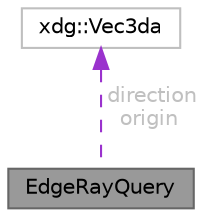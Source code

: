 digraph "EdgeRayQuery"
{
 // LATEX_PDF_SIZE
  bgcolor="transparent";
  edge [fontname=Helvetica,fontsize=10,labelfontname=Helvetica,labelfontsize=10];
  node [fontname=Helvetica,fontsize=10,shape=box,height=0.2,width=0.4];
  Node1 [id="Node000001",label="EdgeRayQuery",height=0.2,width=0.4,color="gray40", fillcolor="grey60", style="filled", fontcolor="black",tooltip=" "];
  Node2 -> Node1 [id="edge1_Node000001_Node000002",dir="back",color="darkorchid3",style="dashed",tooltip=" ",label=" direction\norigin",fontcolor="grey" ];
  Node2 [id="Node000002",label="xdg::Vec3da",height=0.2,width=0.4,color="grey75", fillcolor="white", style="filled",URL="$structxdg_1_1Vec3da.html",tooltip=" "];
}
